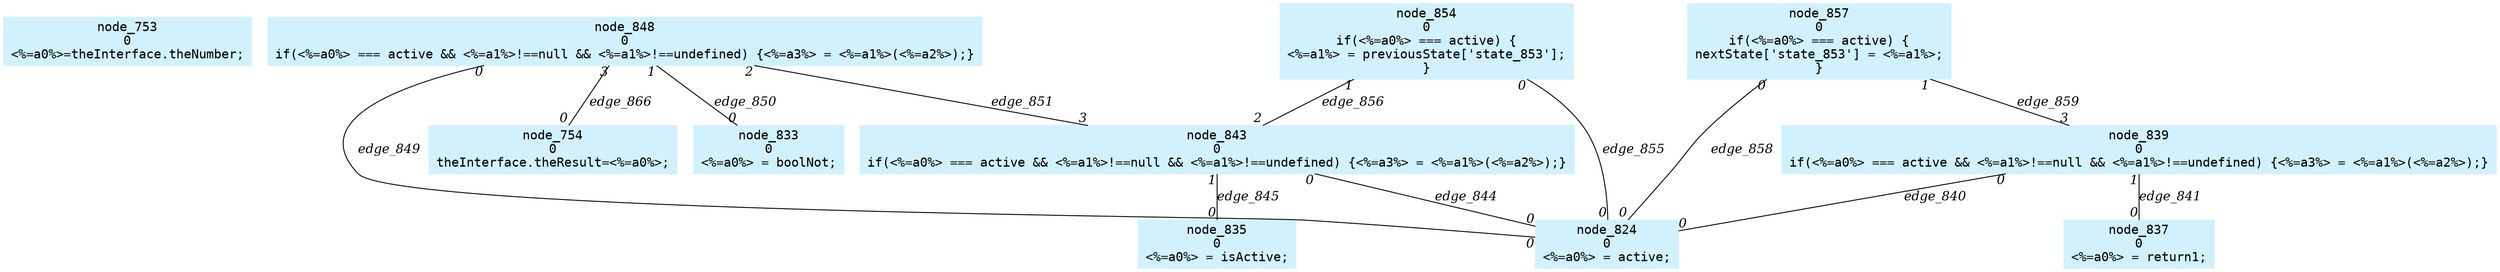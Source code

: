 digraph g{node_753 [shape=box, style=filled, color="#d1f1ff", fontname="Courier", label="node_753
0
<%=a0%>=theInterface.theNumber;
" ]
node_754 [shape=box, style=filled, color="#d1f1ff", fontname="Courier", label="node_754
0
theInterface.theResult=<%=a0%>;
" ]
node_824 [shape=box, style=filled, color="#d1f1ff", fontname="Courier", label="node_824
0
<%=a0%> = active;
" ]
node_833 [shape=box, style=filled, color="#d1f1ff", fontname="Courier", label="node_833
0
<%=a0%> = boolNot;
" ]
node_835 [shape=box, style=filled, color="#d1f1ff", fontname="Courier", label="node_835
0
<%=a0%> = isActive;
" ]
node_837 [shape=box, style=filled, color="#d1f1ff", fontname="Courier", label="node_837
0
<%=a0%> = return1;
" ]
node_839 [shape=box, style=filled, color="#d1f1ff", fontname="Courier", label="node_839
0
if(<%=a0%> === active && <%=a1%>!==null && <%=a1%>!==undefined) {<%=a3%> = <%=a1%>(<%=a2%>);}
" ]
node_843 [shape=box, style=filled, color="#d1f1ff", fontname="Courier", label="node_843
0
if(<%=a0%> === active && <%=a1%>!==null && <%=a1%>!==undefined) {<%=a3%> = <%=a1%>(<%=a2%>);}
" ]
node_848 [shape=box, style=filled, color="#d1f1ff", fontname="Courier", label="node_848
0
if(<%=a0%> === active && <%=a1%>!==null && <%=a1%>!==undefined) {<%=a3%> = <%=a1%>(<%=a2%>);}
" ]
node_854 [shape=box, style=filled, color="#d1f1ff", fontname="Courier", label="node_854
0
if(<%=a0%> === active) {
<%=a1%> = previousState['state_853'];
}
" ]
node_857 [shape=box, style=filled, color="#d1f1ff", fontname="Courier", label="node_857
0
if(<%=a0%> === active) {
nextState['state_853'] = <%=a1%>;
}
" ]
node_839 -> node_824 [dir=none, arrowHead=none, fontname="Times-Italic", label="edge_840",  headlabel="0", taillabel="0" ]
node_839 -> node_837 [dir=none, arrowHead=none, fontname="Times-Italic", label="edge_841",  headlabel="0", taillabel="1" ]
node_843 -> node_824 [dir=none, arrowHead=none, fontname="Times-Italic", label="edge_844",  headlabel="0", taillabel="0" ]
node_843 -> node_835 [dir=none, arrowHead=none, fontname="Times-Italic", label="edge_845",  headlabel="0", taillabel="1" ]
node_848 -> node_824 [dir=none, arrowHead=none, fontname="Times-Italic", label="edge_849",  headlabel="0", taillabel="0" ]
node_848 -> node_833 [dir=none, arrowHead=none, fontname="Times-Italic", label="edge_850",  headlabel="0", taillabel="1" ]
node_848 -> node_843 [dir=none, arrowHead=none, fontname="Times-Italic", label="edge_851",  headlabel="3", taillabel="2" ]
node_854 -> node_824 [dir=none, arrowHead=none, fontname="Times-Italic", label="edge_855",  headlabel="0", taillabel="0" ]
node_854 -> node_843 [dir=none, arrowHead=none, fontname="Times-Italic", label="edge_856",  headlabel="2", taillabel="1" ]
node_857 -> node_824 [dir=none, arrowHead=none, fontname="Times-Italic", label="edge_858",  headlabel="0", taillabel="0" ]
node_857 -> node_839 [dir=none, arrowHead=none, fontname="Times-Italic", label="edge_859",  headlabel="3", taillabel="1" ]
node_848 -> node_754 [dir=none, arrowHead=none, fontname="Times-Italic", label="edge_866",  headlabel="0", taillabel="3" ]
}